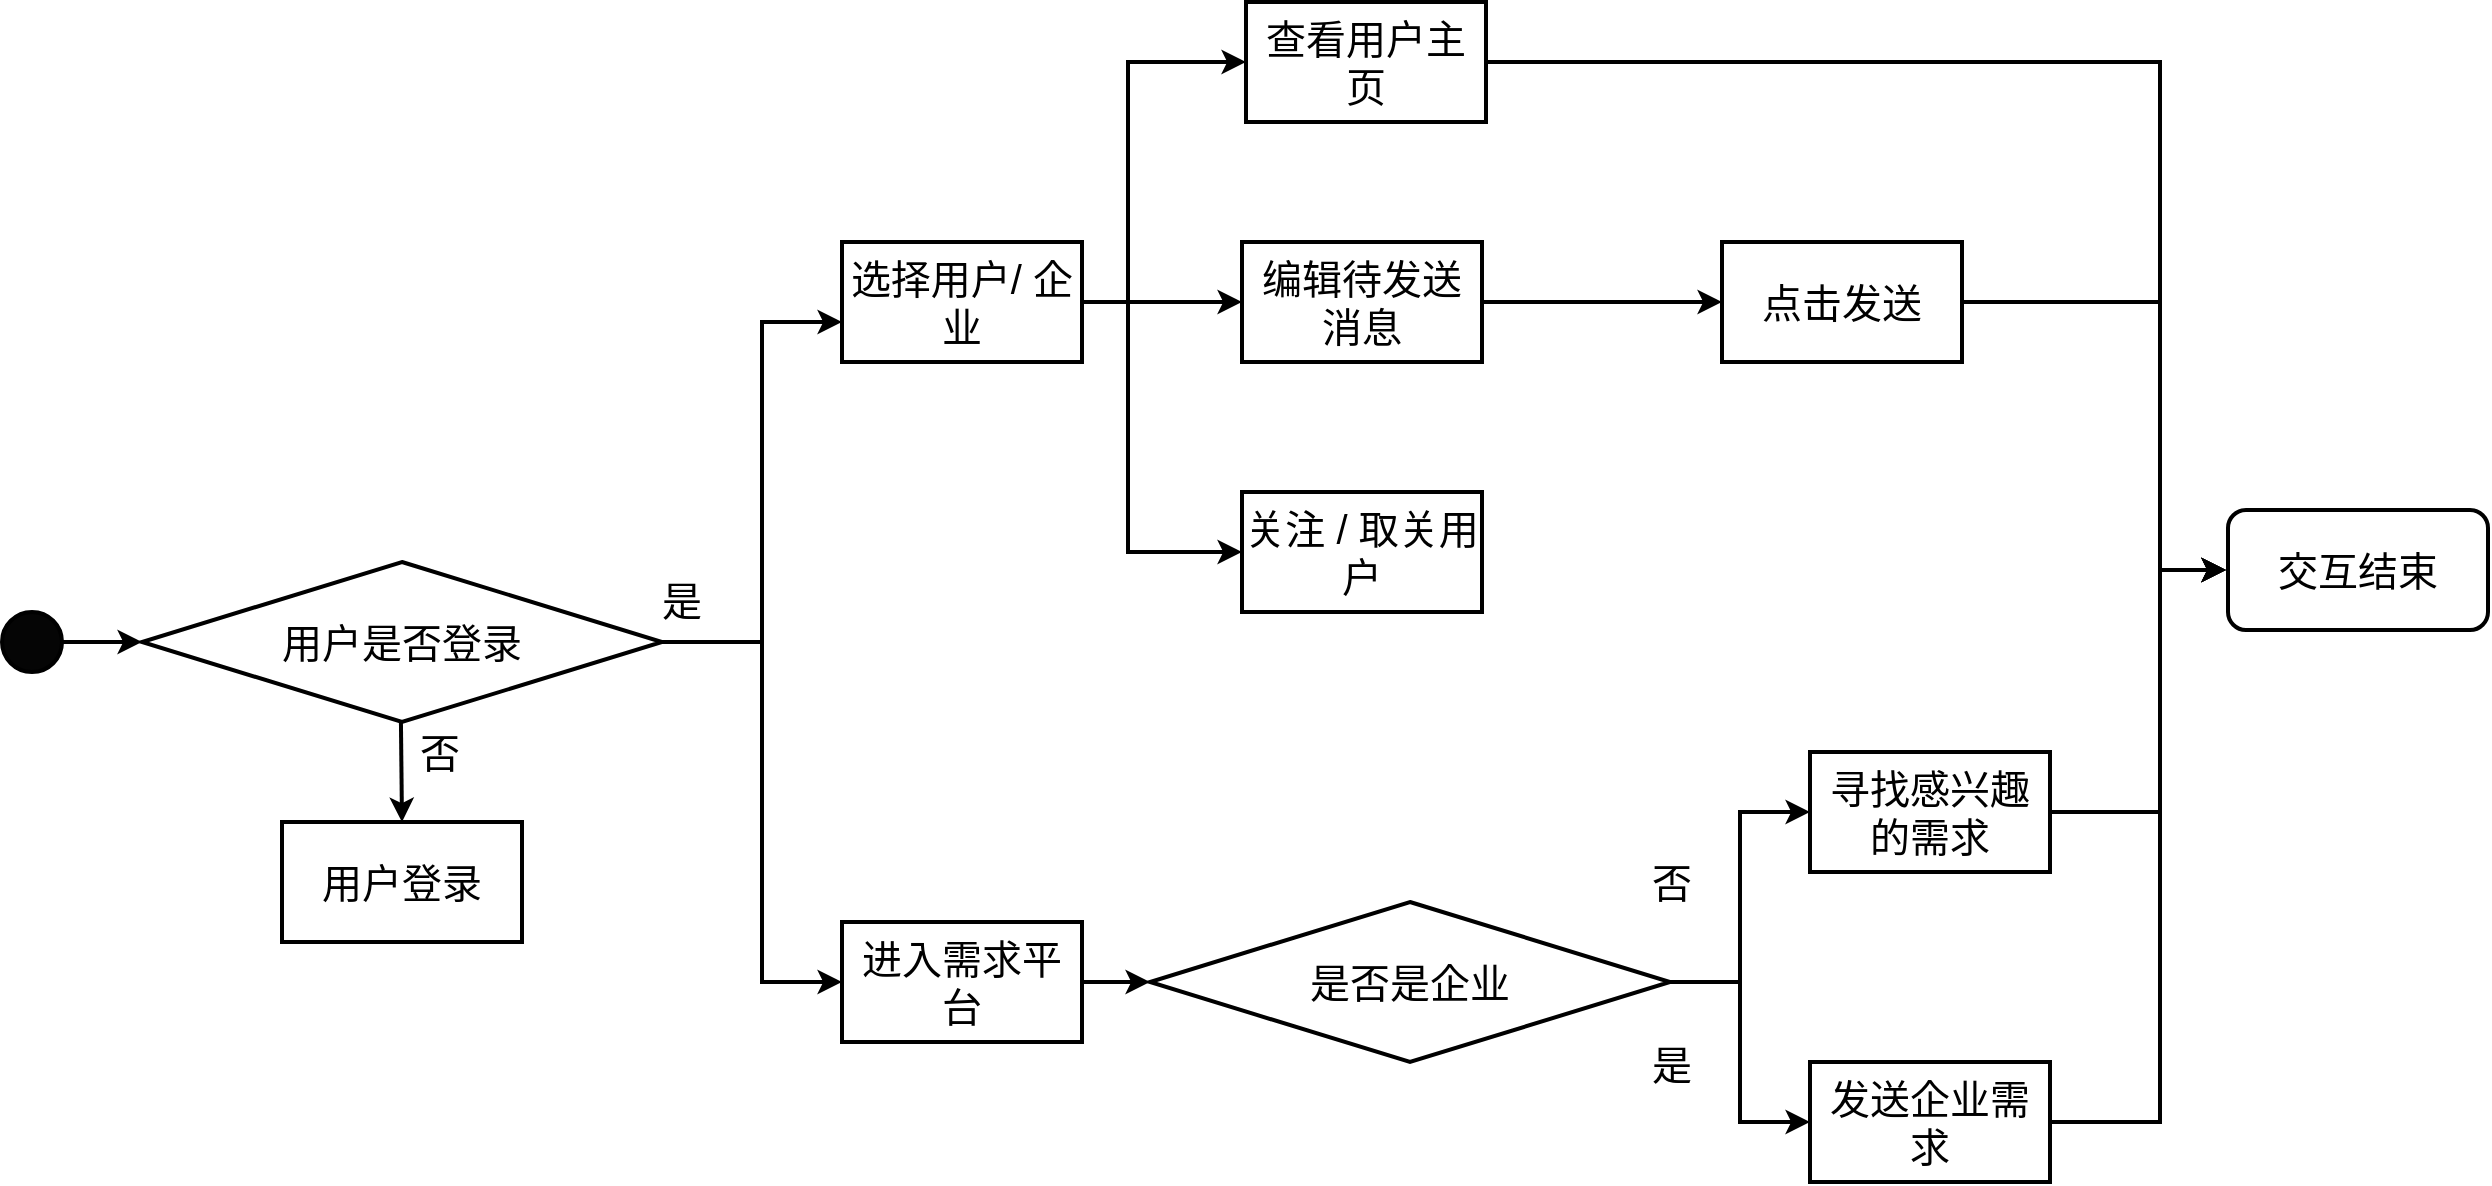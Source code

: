 <mxfile version="24.1.0" type="github">
  <diagram id="6a731a19-8d31-9384-78a2-239565b7b9f0" name="Page-1">
    <mxGraphModel dx="1183" dy="841" grid="1" gridSize="11" guides="1" tooltips="1" connect="1" arrows="1" fold="1" page="1" pageScale="1" pageWidth="1169" pageHeight="827" background="none" math="0" shadow="0">
      <root>
        <mxCell id="0" />
        <mxCell id="1" parent="0" />
        <mxCell id="3j2kpjW4YvBZOmOv4Ws0-55" value="" style="ellipse;whiteSpace=wrap;html=1;aspect=fixed;fillColor=#050505;strokeWidth=2;" vertex="1" parent="1">
          <mxGeometry x="20" y="405" width="30" height="30" as="geometry" />
        </mxCell>
        <mxCell id="3j2kpjW4YvBZOmOv4Ws0-58" value="" style="group;strokeWidth=2;" vertex="1" connectable="0" parent="1">
          <mxGeometry x="90" y="380" width="300" height="80" as="geometry" />
        </mxCell>
        <mxCell id="3j2kpjW4YvBZOmOv4Ws0-56" value="&lt;font style=&quot;font-size: 20px;&quot;&gt;用户是否登录&lt;/font&gt;" style="rhombus;whiteSpace=wrap;html=1;strokeWidth=2;" vertex="1" parent="3j2kpjW4YvBZOmOv4Ws0-58">
          <mxGeometry width="260" height="80" as="geometry" />
        </mxCell>
        <mxCell id="3j2kpjW4YvBZOmOv4Ws0-96" value="&lt;font style=&quot;font-size: 20px;&quot;&gt;是&lt;/font&gt;" style="text;html=1;align=center;verticalAlign=middle;whiteSpace=wrap;rounded=0;strokeWidth=2;" vertex="1" parent="3j2kpjW4YvBZOmOv4Ws0-58">
          <mxGeometry x="240" y="4" width="60" height="30" as="geometry" />
        </mxCell>
        <mxCell id="3j2kpjW4YvBZOmOv4Ws0-62" value="" style="group;strokeWidth=2;" vertex="1" connectable="0" parent="1">
          <mxGeometry x="160" y="510" width="120" height="60" as="geometry" />
        </mxCell>
        <mxCell id="3j2kpjW4YvBZOmOv4Ws0-59" value="&lt;font style=&quot;font-size: 20px;&quot;&gt;用户登录&lt;/font&gt;" style="rounded=0;whiteSpace=wrap;html=1;strokeWidth=2;" vertex="1" parent="3j2kpjW4YvBZOmOv4Ws0-62">
          <mxGeometry width="120" height="60" as="geometry" />
        </mxCell>
        <mxCell id="3j2kpjW4YvBZOmOv4Ws0-63" value="" style="endArrow=classic;html=1;rounded=0;entryX=0.5;entryY=0;entryDx=0;entryDy=0;strokeWidth=2;" edge="1" parent="1" target="3j2kpjW4YvBZOmOv4Ws0-59">
          <mxGeometry width="50" height="50" relative="1" as="geometry">
            <mxPoint x="219.47" y="460" as="sourcePoint" />
            <mxPoint x="559.47" y="620" as="targetPoint" />
          </mxGeometry>
        </mxCell>
        <mxCell id="3j2kpjW4YvBZOmOv4Ws0-64" value="&lt;font style=&quot;font-size: 20px;&quot;&gt;否&lt;/font&gt;" style="text;html=1;align=center;verticalAlign=middle;whiteSpace=wrap;rounded=0;strokeWidth=2;" vertex="1" parent="1">
          <mxGeometry x="209.47" y="460" width="60" height="30" as="geometry" />
        </mxCell>
        <mxCell id="3j2kpjW4YvBZOmOv4Ws0-65" value="" style="endArrow=classic;html=1;rounded=0;exitX=1;exitY=0.5;exitDx=0;exitDy=0;entryX=0;entryY=0.5;entryDx=0;entryDy=0;strokeWidth=2;" edge="1" parent="1" source="3j2kpjW4YvBZOmOv4Ws0-55" target="3j2kpjW4YvBZOmOv4Ws0-56">
          <mxGeometry width="50" height="50" relative="1" as="geometry">
            <mxPoint x="360" y="570" as="sourcePoint" />
            <mxPoint x="410" y="520" as="targetPoint" />
          </mxGeometry>
        </mxCell>
        <mxCell id="3j2kpjW4YvBZOmOv4Ws0-69" value="" style="group;strokeWidth=2;" vertex="1" connectable="0" parent="1">
          <mxGeometry x="440" y="220" width="120" height="60" as="geometry" />
        </mxCell>
        <mxCell id="3j2kpjW4YvBZOmOv4Ws0-99" style="edgeStyle=orthogonalEdgeStyle;rounded=0;orthogonalLoop=1;jettySize=auto;html=1;exitX=0;exitY=0.5;exitDx=0;exitDy=0;strokeWidth=2;" edge="1" parent="3j2kpjW4YvBZOmOv4Ws0-69" source="3j2kpjW4YvBZOmOv4Ws0-67">
          <mxGeometry relative="1" as="geometry">
            <mxPoint x="0.316" y="29.895" as="targetPoint" />
          </mxGeometry>
        </mxCell>
        <mxCell id="3j2kpjW4YvBZOmOv4Ws0-67" value="&lt;font style=&quot;font-size: 20px;&quot;&gt;选择用户/ 企业&lt;/font&gt;" style="rounded=0;whiteSpace=wrap;html=1;strokeWidth=2;" vertex="1" parent="3j2kpjW4YvBZOmOv4Ws0-69">
          <mxGeometry width="120" height="60" as="geometry" />
        </mxCell>
        <mxCell id="3j2kpjW4YvBZOmOv4Ws0-100" style="edgeStyle=orthogonalEdgeStyle;rounded=0;orthogonalLoop=1;jettySize=auto;html=1;exitX=1;exitY=0.5;exitDx=0;exitDy=0;strokeWidth=2;" edge="1" parent="3j2kpjW4YvBZOmOv4Ws0-69">
          <mxGeometry relative="1" as="geometry">
            <mxPoint y="40" as="targetPoint" />
            <mxPoint x="-80" y="199.95" as="sourcePoint" />
            <Array as="points">
              <mxPoint x="-40" y="200" />
              <mxPoint x="-40" y="40" />
            </Array>
          </mxGeometry>
        </mxCell>
        <mxCell id="3j2kpjW4YvBZOmOv4Ws0-71" value="" style="group;strokeWidth=2;" vertex="1" connectable="0" parent="1">
          <mxGeometry x="642" y="100" width="120" height="60" as="geometry" />
        </mxCell>
        <mxCell id="3j2kpjW4YvBZOmOv4Ws0-72" value="&lt;font style=&quot;font-size: 20px;&quot;&gt;查看用户主页&lt;/font&gt;" style="rounded=0;whiteSpace=wrap;html=1;strokeWidth=2;" vertex="1" parent="3j2kpjW4YvBZOmOv4Ws0-71">
          <mxGeometry width="120" height="60" as="geometry" />
        </mxCell>
        <mxCell id="3j2kpjW4YvBZOmOv4Ws0-74" value="" style="group;strokeWidth=2;" vertex="1" connectable="0" parent="1">
          <mxGeometry x="440" y="560" width="120" height="60" as="geometry" />
        </mxCell>
        <mxCell id="3j2kpjW4YvBZOmOv4Ws0-101" style="edgeStyle=orthogonalEdgeStyle;rounded=0;orthogonalLoop=1;jettySize=auto;html=1;exitX=1;exitY=0.5;exitDx=0;exitDy=0;strokeWidth=2;" edge="1" parent="3j2kpjW4YvBZOmOv4Ws0-74" source="3j2kpjW4YvBZOmOv4Ws0-75">
          <mxGeometry relative="1" as="geometry">
            <mxPoint x="154" y="30.25" as="targetPoint" />
          </mxGeometry>
        </mxCell>
        <mxCell id="3j2kpjW4YvBZOmOv4Ws0-75" value="&lt;font style=&quot;font-size: 20px;&quot;&gt;进入需求平台&lt;/font&gt;" style="rounded=0;whiteSpace=wrap;html=1;strokeWidth=2;" vertex="1" parent="3j2kpjW4YvBZOmOv4Ws0-74">
          <mxGeometry width="120" height="60" as="geometry" />
        </mxCell>
        <mxCell id="3j2kpjW4YvBZOmOv4Ws0-77" value="" style="group;strokeWidth=2;" vertex="1" connectable="0" parent="1">
          <mxGeometry x="594" y="550" width="260" height="80" as="geometry" />
        </mxCell>
        <mxCell id="3j2kpjW4YvBZOmOv4Ws0-78" value="&lt;font style=&quot;font-size: 20px;&quot;&gt;是否是企业&lt;/font&gt;" style="rhombus;whiteSpace=wrap;html=1;strokeWidth=2;" vertex="1" parent="3j2kpjW4YvBZOmOv4Ws0-77">
          <mxGeometry width="260" height="80" as="geometry" />
        </mxCell>
        <mxCell id="3j2kpjW4YvBZOmOv4Ws0-80" value="" style="group;strokeWidth=2;" vertex="1" connectable="0" parent="1">
          <mxGeometry x="640" y="220" width="120" height="60" as="geometry" />
        </mxCell>
        <mxCell id="3j2kpjW4YvBZOmOv4Ws0-81" value="&lt;font style=&quot;font-size: 20px;&quot;&gt;编辑待发送消息&lt;/font&gt;" style="rounded=0;whiteSpace=wrap;html=1;strokeWidth=2;" vertex="1" parent="3j2kpjW4YvBZOmOv4Ws0-80">
          <mxGeometry width="120" height="60" as="geometry" />
        </mxCell>
        <mxCell id="3j2kpjW4YvBZOmOv4Ws0-89" value="&lt;font style=&quot;font-size: 20px;&quot;&gt;交互结束&lt;/font&gt;" style="rounded=1;whiteSpace=wrap;html=1;strokeWidth=2;" vertex="1" parent="1">
          <mxGeometry x="1133" y="354" width="130" height="60" as="geometry" />
        </mxCell>
        <mxCell id="3j2kpjW4YvBZOmOv4Ws0-124" style="edgeStyle=orthogonalEdgeStyle;rounded=0;orthogonalLoop=1;jettySize=auto;html=1;exitX=1;exitY=0.5;exitDx=0;exitDy=0;entryX=0;entryY=0.5;entryDx=0;entryDy=0;strokeWidth=2;" edge="1" parent="1">
          <mxGeometry relative="1" as="geometry">
            <mxPoint x="1043" y="505.0" as="sourcePoint" />
            <mxPoint x="1132" y="384" as="targetPoint" />
            <Array as="points">
              <mxPoint x="1099" y="505" />
              <mxPoint x="1099" y="384" />
            </Array>
          </mxGeometry>
        </mxCell>
        <mxCell id="3j2kpjW4YvBZOmOv4Ws0-90" value="&lt;font style=&quot;font-size: 20px;&quot;&gt;寻找感兴趣的需求&lt;/font&gt;" style="rounded=0;whiteSpace=wrap;html=1;strokeWidth=2;" vertex="1" parent="1">
          <mxGeometry x="924" y="475" width="120" height="60" as="geometry" />
        </mxCell>
        <mxCell id="3j2kpjW4YvBZOmOv4Ws0-125" style="edgeStyle=orthogonalEdgeStyle;rounded=0;orthogonalLoop=1;jettySize=auto;html=1;exitX=1;exitY=0.5;exitDx=0;exitDy=0;entryX=0;entryY=0.5;entryDx=0;entryDy=0;strokeWidth=2;" edge="1" parent="1">
          <mxGeometry relative="1" as="geometry">
            <mxPoint x="1043" y="660.0" as="sourcePoint" />
            <mxPoint x="1132" y="384" as="targetPoint" />
            <Array as="points">
              <mxPoint x="1099" y="660" />
              <mxPoint x="1099" y="384" />
            </Array>
          </mxGeometry>
        </mxCell>
        <mxCell id="3j2kpjW4YvBZOmOv4Ws0-91" value="&lt;font style=&quot;font-size: 20px;&quot;&gt;发送企业需求&lt;/font&gt;" style="rounded=0;whiteSpace=wrap;html=1;strokeWidth=2;" vertex="1" parent="1">
          <mxGeometry x="924" y="630" width="120" height="60" as="geometry" />
        </mxCell>
        <mxCell id="3j2kpjW4YvBZOmOv4Ws0-93" value="" style="endArrow=classic;html=1;rounded=0;entryX=0;entryY=0.5;entryDx=0;entryDy=0;strokeWidth=2;" edge="1" parent="1" target="3j2kpjW4YvBZOmOv4Ws0-75">
          <mxGeometry width="50" height="50" relative="1" as="geometry">
            <mxPoint x="350" y="420" as="sourcePoint" />
            <mxPoint x="330" y="650" as="targetPoint" />
            <Array as="points">
              <mxPoint x="400" y="420" />
              <mxPoint x="400" y="590" />
            </Array>
          </mxGeometry>
        </mxCell>
        <mxCell id="3j2kpjW4YvBZOmOv4Ws0-84" value="&lt;font style=&quot;font-size: 20px;&quot;&gt;关注 / 取关用户&lt;/font&gt;" style="rounded=0;whiteSpace=wrap;html=1;strokeWidth=2;" vertex="1" parent="1">
          <mxGeometry x="640" y="345" width="120" height="60" as="geometry" />
        </mxCell>
        <mxCell id="3j2kpjW4YvBZOmOv4Ws0-122" style="edgeStyle=orthogonalEdgeStyle;rounded=0;orthogonalLoop=1;jettySize=auto;html=1;exitX=1;exitY=0.5;exitDx=0;exitDy=0;entryX=0;entryY=0.5;entryDx=0;entryDy=0;strokeWidth=2;" edge="1" parent="1" source="3j2kpjW4YvBZOmOv4Ws0-87">
          <mxGeometry relative="1" as="geometry">
            <mxPoint x="1043" y="250" as="sourcePoint" />
            <mxPoint x="1132" y="384" as="targetPoint" />
            <Array as="points">
              <mxPoint x="1099" y="250" />
              <mxPoint x="1099" y="384" />
            </Array>
          </mxGeometry>
        </mxCell>
        <mxCell id="3j2kpjW4YvBZOmOv4Ws0-87" value="&lt;font style=&quot;font-size: 20px;&quot;&gt;点击发送&lt;/font&gt;" style="rounded=0;whiteSpace=wrap;html=1;strokeWidth=2;" vertex="1" parent="1">
          <mxGeometry x="880" y="220" width="120" height="60" as="geometry" />
        </mxCell>
        <mxCell id="3j2kpjW4YvBZOmOv4Ws0-102" style="edgeStyle=orthogonalEdgeStyle;rounded=0;orthogonalLoop=1;jettySize=auto;html=1;exitX=1;exitY=0.5;exitDx=0;exitDy=0;entryX=0;entryY=0.5;entryDx=0;entryDy=0;strokeWidth=2;" edge="1" parent="1" source="3j2kpjW4YvBZOmOv4Ws0-78" target="3j2kpjW4YvBZOmOv4Ws0-91">
          <mxGeometry relative="1" as="geometry">
            <mxPoint x="902" y="660" as="targetPoint" />
          </mxGeometry>
        </mxCell>
        <mxCell id="3j2kpjW4YvBZOmOv4Ws0-103" style="edgeStyle=orthogonalEdgeStyle;rounded=0;orthogonalLoop=1;jettySize=auto;html=1;exitX=1;exitY=0.5;exitDx=0;exitDy=0;entryX=0;entryY=0.5;entryDx=0;entryDy=0;strokeWidth=2;" edge="1" parent="1" source="3j2kpjW4YvBZOmOv4Ws0-78" target="3j2kpjW4YvBZOmOv4Ws0-90">
          <mxGeometry relative="1" as="geometry">
            <mxPoint x="891" y="484" as="targetPoint" />
          </mxGeometry>
        </mxCell>
        <mxCell id="3j2kpjW4YvBZOmOv4Ws0-107" value="&lt;font style=&quot;font-size: 20px;&quot;&gt;是&lt;/font&gt;" style="text;html=1;align=center;verticalAlign=middle;whiteSpace=wrap;rounded=0;strokeWidth=2;" vertex="1" parent="1">
          <mxGeometry x="825" y="616" width="60" height="30" as="geometry" />
        </mxCell>
        <mxCell id="3j2kpjW4YvBZOmOv4Ws0-108" value="&lt;font style=&quot;font-size: 20px;&quot;&gt;否&lt;/font&gt;" style="text;html=1;align=center;verticalAlign=middle;whiteSpace=wrap;rounded=0;strokeWidth=2;" vertex="1" parent="1">
          <mxGeometry x="825" y="525" width="60" height="30" as="geometry" />
        </mxCell>
        <mxCell id="3j2kpjW4YvBZOmOv4Ws0-114" style="edgeStyle=orthogonalEdgeStyle;rounded=0;orthogonalLoop=1;jettySize=auto;html=1;exitX=1;exitY=0.5;exitDx=0;exitDy=0;strokeWidth=2;" edge="1" parent="1" source="3j2kpjW4YvBZOmOv4Ws0-67" target="3j2kpjW4YvBZOmOv4Ws0-81">
          <mxGeometry relative="1" as="geometry" />
        </mxCell>
        <mxCell id="3j2kpjW4YvBZOmOv4Ws0-119" style="edgeStyle=orthogonalEdgeStyle;rounded=0;orthogonalLoop=1;jettySize=auto;html=1;exitX=1;exitY=0.5;exitDx=0;exitDy=0;entryX=0;entryY=0.5;entryDx=0;entryDy=0;strokeWidth=2;" edge="1" parent="1" source="3j2kpjW4YvBZOmOv4Ws0-67" target="3j2kpjW4YvBZOmOv4Ws0-72">
          <mxGeometry relative="1" as="geometry">
            <mxPoint x="583" y="132" as="targetPoint" />
            <Array as="points">
              <mxPoint x="583" y="250" />
              <mxPoint x="583" y="130" />
            </Array>
          </mxGeometry>
        </mxCell>
        <mxCell id="3j2kpjW4YvBZOmOv4Ws0-116" style="edgeStyle=orthogonalEdgeStyle;rounded=0;orthogonalLoop=1;jettySize=auto;html=1;entryX=0;entryY=0.5;entryDx=0;entryDy=0;strokeWidth=2;" edge="1" parent="1" source="3j2kpjW4YvBZOmOv4Ws0-67" target="3j2kpjW4YvBZOmOv4Ws0-84">
          <mxGeometry relative="1" as="geometry">
            <mxPoint x="583" y="385" as="targetPoint" />
            <Array as="points">
              <mxPoint x="583" y="250" />
              <mxPoint x="583" y="375" />
            </Array>
          </mxGeometry>
        </mxCell>
        <mxCell id="3j2kpjW4YvBZOmOv4Ws0-120" style="edgeStyle=orthogonalEdgeStyle;rounded=0;orthogonalLoop=1;jettySize=auto;html=1;exitX=1;exitY=0.5;exitDx=0;exitDy=0;entryX=0;entryY=0.5;entryDx=0;entryDy=0;strokeWidth=2;" edge="1" parent="1" source="3j2kpjW4YvBZOmOv4Ws0-81" target="3j2kpjW4YvBZOmOv4Ws0-87">
          <mxGeometry relative="1" as="geometry" />
        </mxCell>
        <mxCell id="3j2kpjW4YvBZOmOv4Ws0-121" style="edgeStyle=orthogonalEdgeStyle;rounded=0;orthogonalLoop=1;jettySize=auto;html=1;exitX=1;exitY=0.5;exitDx=0;exitDy=0;entryX=0;entryY=0.5;entryDx=0;entryDy=0;strokeWidth=2;" edge="1" parent="1">
          <mxGeometry relative="1" as="geometry">
            <mxPoint x="1132" y="384" as="targetPoint" />
            <mxPoint x="761" y="130" as="sourcePoint" />
            <Array as="points">
              <mxPoint x="1099" y="130" />
              <mxPoint x="1099" y="384" />
            </Array>
          </mxGeometry>
        </mxCell>
      </root>
    </mxGraphModel>
  </diagram>
</mxfile>
